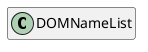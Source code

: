 @startuml
set namespaceSeparator \\
hide members
hide << alias >> circle

class DOMNameList
@enduml
